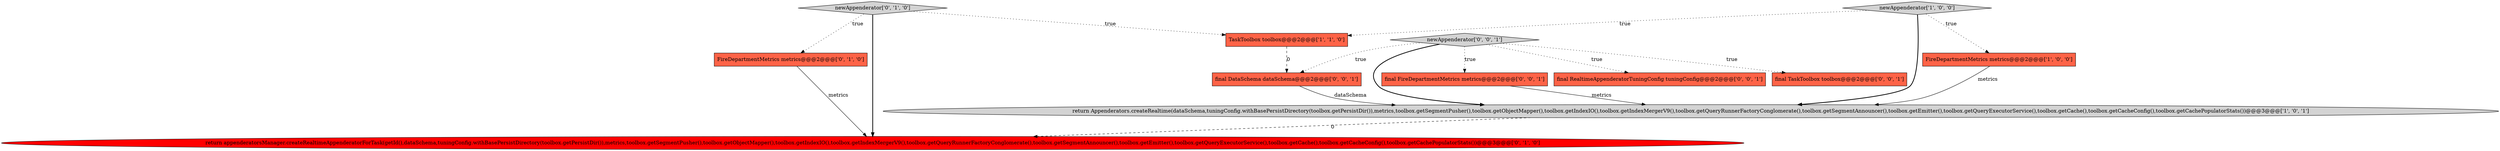 digraph {
1 [style = filled, label = "TaskToolbox toolbox@@@2@@@['1', '1', '0']", fillcolor = tomato, shape = box image = "AAA0AAABBB1BBB"];
10 [style = filled, label = "final RealtimeAppenderatorTuningConfig tuningConfig@@@2@@@['0', '0', '1']", fillcolor = tomato, shape = box image = "AAA0AAABBB3BBB"];
3 [style = filled, label = "newAppenderator['1', '0', '0']", fillcolor = lightgray, shape = diamond image = "AAA0AAABBB1BBB"];
9 [style = filled, label = "newAppenderator['0', '0', '1']", fillcolor = lightgray, shape = diamond image = "AAA0AAABBB3BBB"];
8 [style = filled, label = "final FireDepartmentMetrics metrics@@@2@@@['0', '0', '1']", fillcolor = tomato, shape = box image = "AAA0AAABBB3BBB"];
4 [style = filled, label = "newAppenderator['0', '1', '0']", fillcolor = lightgray, shape = diamond image = "AAA0AAABBB2BBB"];
0 [style = filled, label = "FireDepartmentMetrics metrics@@@2@@@['1', '0', '0']", fillcolor = tomato, shape = box image = "AAA0AAABBB1BBB"];
5 [style = filled, label = "return appenderatorsManager.createRealtimeAppenderatorForTask(getId(),dataSchema,tuningConfig.withBasePersistDirectory(toolbox.getPersistDir()),metrics,toolbox.getSegmentPusher(),toolbox.getObjectMapper(),toolbox.getIndexIO(),toolbox.getIndexMergerV9(),toolbox.getQueryRunnerFactoryConglomerate(),toolbox.getSegmentAnnouncer(),toolbox.getEmitter(),toolbox.getQueryExecutorService(),toolbox.getCache(),toolbox.getCacheConfig(),toolbox.getCachePopulatorStats())@@@3@@@['0', '1', '0']", fillcolor = red, shape = ellipse image = "AAA1AAABBB2BBB"];
11 [style = filled, label = "final DataSchema dataSchema@@@2@@@['0', '0', '1']", fillcolor = tomato, shape = box image = "AAA0AAABBB3BBB"];
7 [style = filled, label = "final TaskToolbox toolbox@@@2@@@['0', '0', '1']", fillcolor = tomato, shape = box image = "AAA0AAABBB3BBB"];
6 [style = filled, label = "FireDepartmentMetrics metrics@@@2@@@['0', '1', '0']", fillcolor = tomato, shape = box image = "AAA0AAABBB2BBB"];
2 [style = filled, label = "return Appenderators.createRealtime(dataSchema,tuningConfig.withBasePersistDirectory(toolbox.getPersistDir()),metrics,toolbox.getSegmentPusher(),toolbox.getObjectMapper(),toolbox.getIndexIO(),toolbox.getIndexMergerV9(),toolbox.getQueryRunnerFactoryConglomerate(),toolbox.getSegmentAnnouncer(),toolbox.getEmitter(),toolbox.getQueryExecutorService(),toolbox.getCache(),toolbox.getCacheConfig(),toolbox.getCachePopulatorStats())@@@3@@@['1', '0', '1']", fillcolor = lightgray, shape = ellipse image = "AAA0AAABBB1BBB"];
8->2 [style = solid, label="metrics"];
4->6 [style = dotted, label="true"];
2->5 [style = dashed, label="0"];
11->2 [style = solid, label="dataSchema"];
9->7 [style = dotted, label="true"];
3->2 [style = bold, label=""];
0->2 [style = solid, label="metrics"];
6->5 [style = solid, label="metrics"];
9->10 [style = dotted, label="true"];
4->1 [style = dotted, label="true"];
9->2 [style = bold, label=""];
3->1 [style = dotted, label="true"];
4->5 [style = bold, label=""];
1->11 [style = dashed, label="0"];
9->11 [style = dotted, label="true"];
3->0 [style = dotted, label="true"];
9->8 [style = dotted, label="true"];
}
